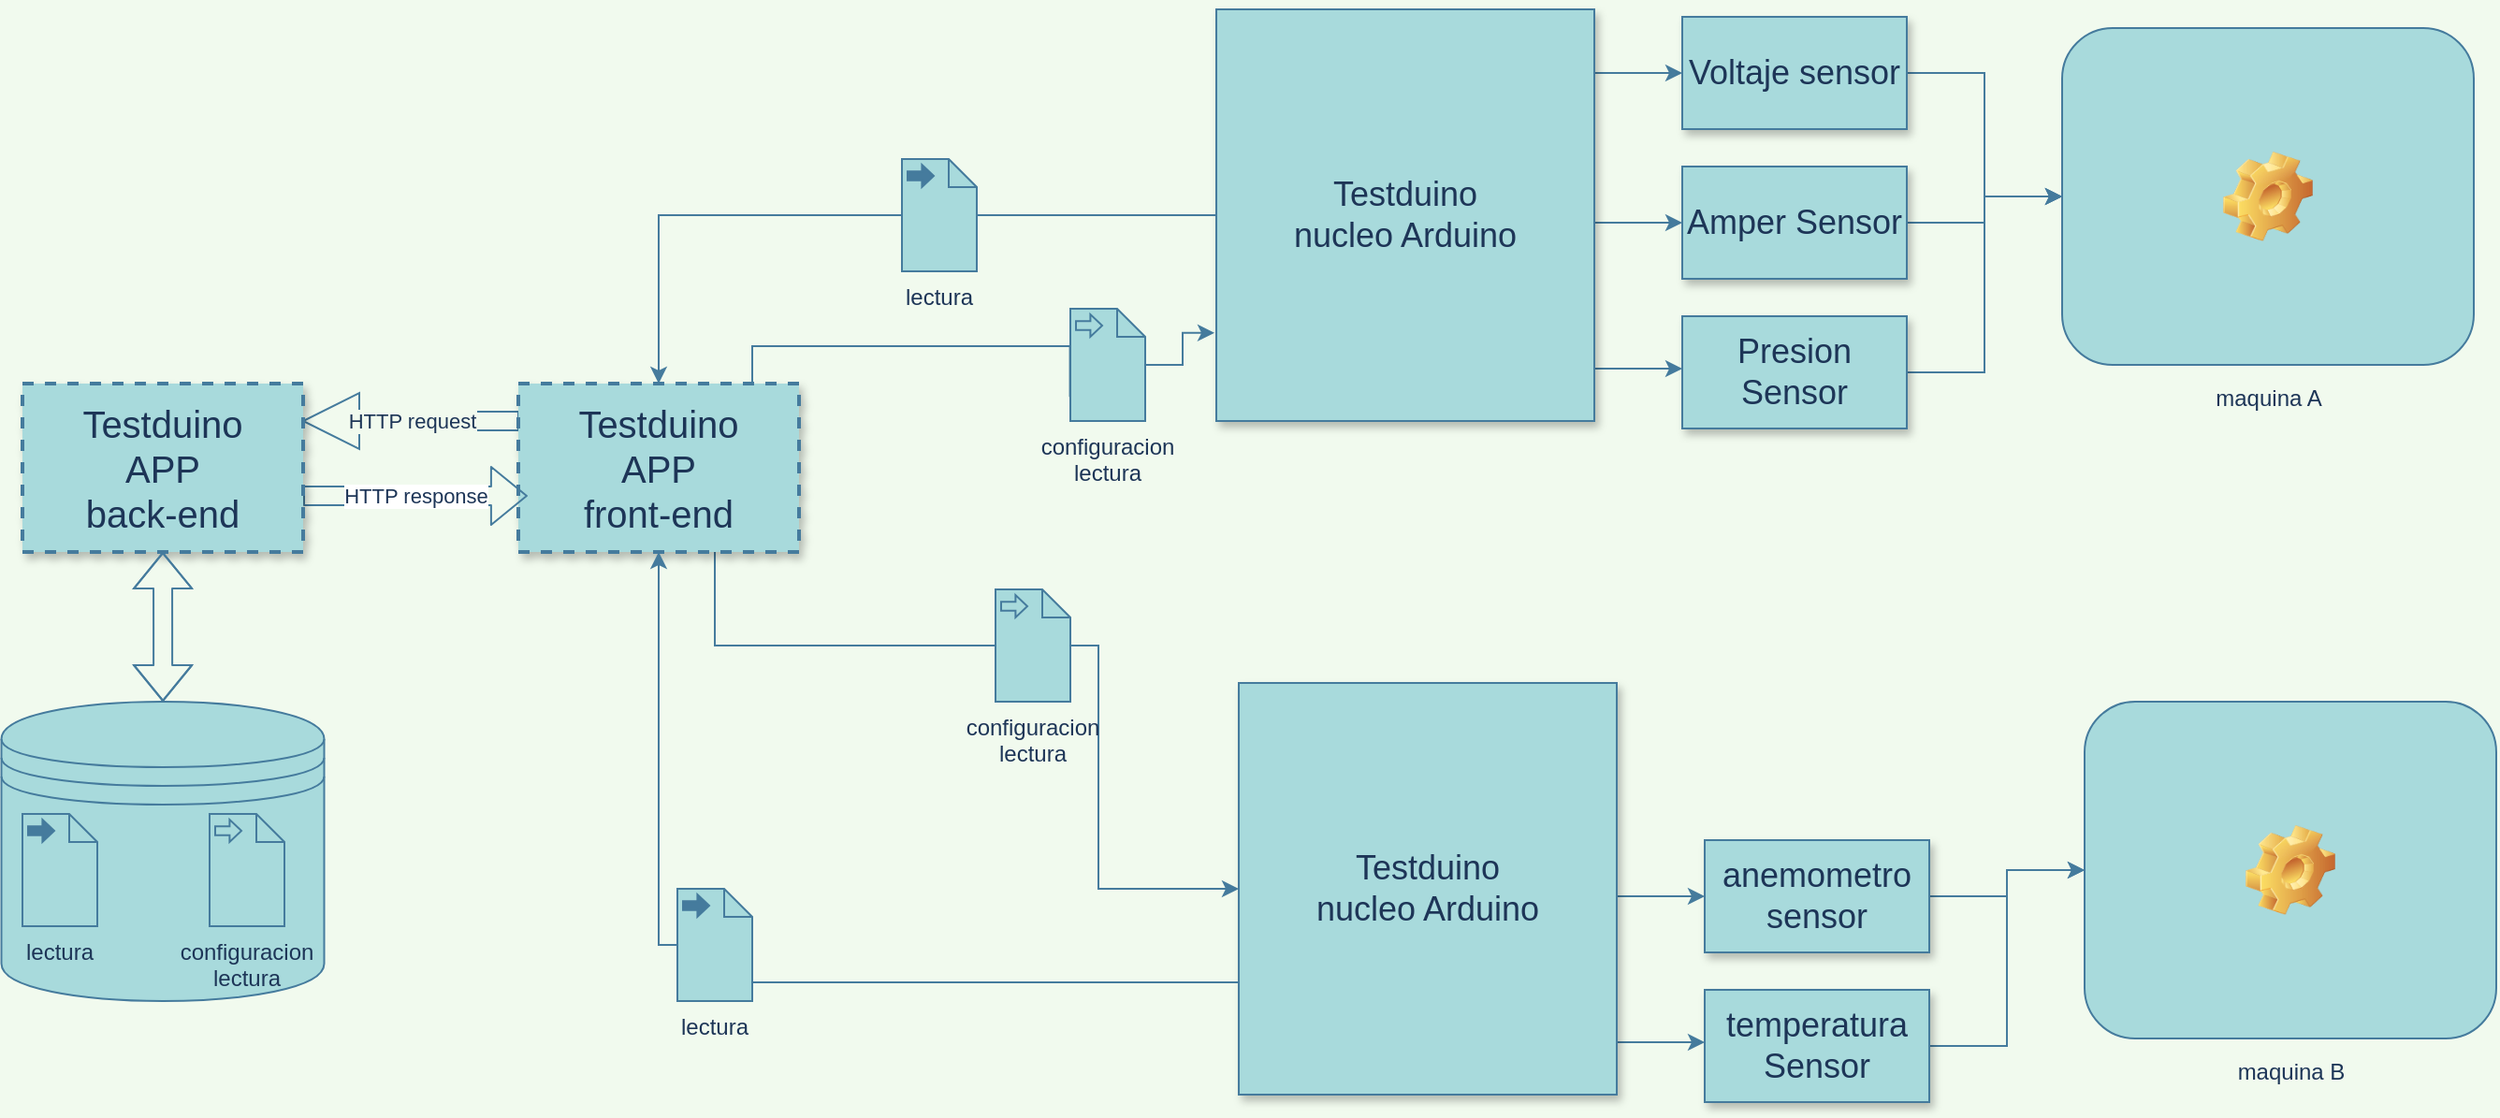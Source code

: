 <mxfile version="15.5.9" type="device"><diagram name="Page-1" id="90a13364-a465-7bf4-72fc-28e22215d7a0"><mxGraphModel dx="2031" dy="1111" grid="1" gridSize="10" guides="1" tooltips="1" connect="1" arrows="1" fold="1" page="1" pageScale="1.5" pageWidth="1169" pageHeight="826" background="#F1FAEE" math="0" shadow="0"><root><mxCell id="0" style=";html=1;"/><mxCell id="1" style=";html=1;" parent="0"/><mxCell id="YNgnoucyA5noIwUSpik4-16" style="edgeStyle=orthogonalEdgeStyle;rounded=0;orthogonalLoop=1;jettySize=auto;html=1;entryX=-0.005;entryY=0.786;entryDx=0;entryDy=0;entryPerimeter=0;startArrow=none;strokeColor=#457B9D;fontColor=#1D3557;labelBackgroundColor=#F1FAEE;" parent="1" source="YNgnoucyA5noIwUSpik4-17" target="3a17f1ce550125da-2" edge="1"><mxGeometry relative="1" as="geometry"/></mxCell><mxCell id="YNgnoucyA5noIwUSpik4-24" style="edgeStyle=orthogonalEdgeStyle;rounded=0;orthogonalLoop=1;jettySize=auto;html=1;entryX=0;entryY=0.5;entryDx=0;entryDy=0;strokeColor=#457B9D;fontColor=#1D3557;labelBackgroundColor=#F1FAEE;" parent="1" source="3a17f1ce550125da-1" target="YNgnoucyA5noIwUSpik4-7" edge="1"><mxGeometry relative="1" as="geometry"><Array as="points"><mxPoint x="520" y="780"/><mxPoint x="725" y="780"/><mxPoint x="725" y="910"/></Array></mxGeometry></mxCell><mxCell id="YNgnoucyA5noIwUSpik4-27" value="HTTP request" style="edgeStyle=orthogonalEdgeStyle;rounded=0;orthogonalLoop=1;jettySize=auto;html=1;shape=arrow;strokeColor=#457B9D;fontColor=#1D3557;labelBackgroundColor=#F1FAEE;" parent="1" source="3a17f1ce550125da-1" target="YNgnoucyA5noIwUSpik4-26" edge="1"><mxGeometry relative="1" as="geometry"><Array as="points"><mxPoint x="380" y="660"/><mxPoint x="380" y="660"/></Array></mxGeometry></mxCell><mxCell id="3a17f1ce550125da-1" value="Testduino &lt;br&gt;APP&lt;br&gt;front-end" style="whiteSpace=wrap;html=1;shadow=1;fontSize=20;fillColor=#A8DADC;strokeColor=#457B9D;strokeWidth=2;dashed=1;fontColor=#1D3557;" parent="1" vertex="1"><mxGeometry x="415" y="640" width="150" height="90" as="geometry"/></mxCell><mxCell id="3a17f1ce550125da-13" style="edgeStyle=elbowEdgeStyle;rounded=0;html=1;startArrow=none;startFill=0;jettySize=auto;orthogonalLoop=1;fontSize=18;elbow=vertical;strokeColor=#457B9D;fontColor=#1D3557;labelBackgroundColor=#F1FAEE;" parent="1" source="3a17f1ce550125da-2" target="3a17f1ce550125da-4" edge="1"><mxGeometry relative="1" as="geometry"/></mxCell><mxCell id="3a17f1ce550125da-14" style="edgeStyle=elbowEdgeStyle;rounded=0;html=1;startArrow=none;startFill=0;jettySize=auto;orthogonalLoop=1;fontSize=18;elbow=vertical;strokeColor=#457B9D;fontColor=#1D3557;labelBackgroundColor=#F1FAEE;" parent="1" source="3a17f1ce550125da-2" target="3a17f1ce550125da-5" edge="1"><mxGeometry relative="1" as="geometry"/></mxCell><mxCell id="3a17f1ce550125da-15" style="edgeStyle=elbowEdgeStyle;rounded=0;html=1;startArrow=none;startFill=0;jettySize=auto;orthogonalLoop=1;fontSize=18;elbow=vertical;strokeColor=#457B9D;fontColor=#1D3557;labelBackgroundColor=#F1FAEE;" parent="1" source="3a17f1ce550125da-2" target="3a17f1ce550125da-6" edge="1"><mxGeometry relative="1" as="geometry"/></mxCell><mxCell id="BH-kmxq9h-ZVkTpcOKqv-1" value="" style="edgeStyle=orthogonalEdgeStyle;rounded=0;orthogonalLoop=1;jettySize=auto;html=1;startArrow=none;strokeColor=#457B9D;fontColor=#1D3557;labelBackgroundColor=#F1FAEE;" parent="1" source="YNgnoucyA5noIwUSpik4-19" target="3a17f1ce550125da-1" edge="1"><mxGeometry relative="1" as="geometry"/></mxCell><mxCell id="3a17f1ce550125da-2" value="Testduino&lt;br&gt;nucleo Arduino" style="whiteSpace=wrap;html=1;shadow=1;fontSize=18;fillColor=#A8DADC;strokeColor=#457B9D;fontColor=#1D3557;" parent="1" vertex="1"><mxGeometry x="788" y="440" width="202" height="220" as="geometry"/></mxCell><mxCell id="YNgnoucyA5noIwUSpik4-1" value="" style="edgeStyle=orthogonalEdgeStyle;rounded=0;orthogonalLoop=1;jettySize=auto;html=1;strokeColor=#457B9D;fontColor=#1D3557;labelBackgroundColor=#F1FAEE;" parent="1" source="3a17f1ce550125da-4" target="BH-kmxq9h-ZVkTpcOKqv-2" edge="1"><mxGeometry relative="1" as="geometry"/></mxCell><mxCell id="3a17f1ce550125da-4" value="Voltaje sensor" style="whiteSpace=wrap;html=1;shadow=1;fontSize=18;fillColor=#A8DADC;strokeColor=#457B9D;fontColor=#1D3557;" parent="1" vertex="1"><mxGeometry x="1037" y="444" width="120" height="60" as="geometry"/></mxCell><mxCell id="YNgnoucyA5noIwUSpik4-2" value="" style="edgeStyle=orthogonalEdgeStyle;rounded=0;orthogonalLoop=1;jettySize=auto;html=1;strokeColor=#457B9D;fontColor=#1D3557;labelBackgroundColor=#F1FAEE;" parent="1" source="3a17f1ce550125da-5" target="BH-kmxq9h-ZVkTpcOKqv-2" edge="1"><mxGeometry relative="1" as="geometry"/></mxCell><mxCell id="3a17f1ce550125da-5" value="Amper Sensor" style="whiteSpace=wrap;html=1;shadow=1;fontSize=18;fillColor=#A8DADC;strokeColor=#457B9D;fontColor=#1D3557;" parent="1" vertex="1"><mxGeometry x="1037" y="524" width="120" height="60" as="geometry"/></mxCell><mxCell id="YNgnoucyA5noIwUSpik4-3" value="" style="edgeStyle=orthogonalEdgeStyle;rounded=0;orthogonalLoop=1;jettySize=auto;html=1;strokeColor=#457B9D;fontColor=#1D3557;labelBackgroundColor=#F1FAEE;" parent="1" source="3a17f1ce550125da-6" target="BH-kmxq9h-ZVkTpcOKqv-2" edge="1"><mxGeometry relative="1" as="geometry"/></mxCell><mxCell id="3a17f1ce550125da-6" value="Presion Sensor" style="whiteSpace=wrap;html=1;shadow=1;fontSize=18;fillColor=#A8DADC;strokeColor=#457B9D;fontColor=#1D3557;" parent="1" vertex="1"><mxGeometry x="1037" y="604" width="120" height="60" as="geometry"/></mxCell><mxCell id="3a17f1ce550125da-18" style="edgeStyle=elbowEdgeStyle;rounded=0;html=1;startArrow=none;startFill=0;jettySize=auto;orthogonalLoop=1;fontSize=18;elbow=vertical;strokeColor=#457B9D;fontColor=#1D3557;labelBackgroundColor=#F1FAEE;" parent="1" edge="1"><mxGeometry relative="1" as="geometry"><mxPoint x="717" y="834" as="sourcePoint"/></mxGeometry></mxCell><mxCell id="BH-kmxq9h-ZVkTpcOKqv-2" value="maquina A" style="icon;html=1;image=img/clipart/Gear_128x128.png;fillColor=#A8DADC;strokeColor=#457B9D;fontColor=#1D3557;labelBackgroundColor=#F1FAEE;" parent="1" vertex="1"><mxGeometry x="1240" y="450" width="220" height="180" as="geometry"/></mxCell><mxCell id="YNgnoucyA5noIwUSpik4-5" style="edgeStyle=elbowEdgeStyle;rounded=0;html=1;startArrow=none;startFill=0;jettySize=auto;orthogonalLoop=1;fontSize=18;elbow=vertical;strokeColor=#457B9D;fontColor=#1D3557;labelBackgroundColor=#F1FAEE;" parent="1" source="YNgnoucyA5noIwUSpik4-7" target="YNgnoucyA5noIwUSpik4-11" edge="1"><mxGeometry relative="1" as="geometry"/></mxCell><mxCell id="YNgnoucyA5noIwUSpik4-6" style="edgeStyle=elbowEdgeStyle;rounded=0;html=1;startArrow=none;startFill=0;jettySize=auto;orthogonalLoop=1;fontSize=18;elbow=vertical;strokeColor=#457B9D;fontColor=#1D3557;labelBackgroundColor=#F1FAEE;" parent="1" source="YNgnoucyA5noIwUSpik4-7" target="YNgnoucyA5noIwUSpik4-13" edge="1"><mxGeometry relative="1" as="geometry"/></mxCell><mxCell id="YNgnoucyA5noIwUSpik4-15" value="" style="edgeStyle=orthogonalEdgeStyle;rounded=0;orthogonalLoop=1;jettySize=auto;html=1;startArrow=none;strokeColor=#457B9D;fontColor=#1D3557;labelBackgroundColor=#F1FAEE;" parent="1" source="YNgnoucyA5noIwUSpik4-22" target="3a17f1ce550125da-1" edge="1"><mxGeometry relative="1" as="geometry"><Array as="points"><mxPoint x="490" y="940"/></Array></mxGeometry></mxCell><mxCell id="YNgnoucyA5noIwUSpik4-7" value="Testduino&lt;br&gt;nucleo Arduino" style="whiteSpace=wrap;html=1;shadow=1;fontSize=18;fillColor=#A8DADC;strokeColor=#457B9D;fontColor=#1D3557;" parent="1" vertex="1"><mxGeometry x="800" y="800" width="202" height="220" as="geometry"/></mxCell><mxCell id="YNgnoucyA5noIwUSpik4-10" value="" style="edgeStyle=orthogonalEdgeStyle;rounded=0;orthogonalLoop=1;jettySize=auto;html=1;strokeColor=#457B9D;fontColor=#1D3557;labelBackgroundColor=#F1FAEE;" parent="1" source="YNgnoucyA5noIwUSpik4-11" target="YNgnoucyA5noIwUSpik4-14" edge="1"><mxGeometry relative="1" as="geometry"/></mxCell><mxCell id="YNgnoucyA5noIwUSpik4-11" value="anemometro sensor" style="whiteSpace=wrap;html=1;shadow=1;fontSize=18;fillColor=#A8DADC;strokeColor=#457B9D;fontColor=#1D3557;" parent="1" vertex="1"><mxGeometry x="1049" y="884" width="120" height="60" as="geometry"/></mxCell><mxCell id="YNgnoucyA5noIwUSpik4-12" value="" style="edgeStyle=orthogonalEdgeStyle;rounded=0;orthogonalLoop=1;jettySize=auto;html=1;strokeColor=#457B9D;fontColor=#1D3557;labelBackgroundColor=#F1FAEE;" parent="1" source="YNgnoucyA5noIwUSpik4-13" target="YNgnoucyA5noIwUSpik4-14" edge="1"><mxGeometry relative="1" as="geometry"/></mxCell><mxCell id="YNgnoucyA5noIwUSpik4-13" value="temperatura Sensor" style="whiteSpace=wrap;html=1;shadow=1;fontSize=18;fillColor=#A8DADC;strokeColor=#457B9D;fontColor=#1D3557;" parent="1" vertex="1"><mxGeometry x="1049" y="964" width="120" height="60" as="geometry"/></mxCell><mxCell id="YNgnoucyA5noIwUSpik4-14" value="maquina B&lt;br&gt;" style="icon;html=1;image=img/clipart/Gear_128x128.png;fillColor=#A8DADC;strokeColor=#457B9D;fontColor=#1D3557;labelBackgroundColor=#F1FAEE;" parent="1" vertex="1"><mxGeometry x="1252" y="810" width="220" height="180" as="geometry"/></mxCell><mxCell id="YNgnoucyA5noIwUSpik4-17" value="configuracion lectura&lt;br&gt;" style="shape=mxgraph.bpmn.data;labelPosition=center;verticalLabelPosition=bottom;align=center;verticalAlign=top;whiteSpace=wrap;size=15;html=1;bpmnTransferType=input;fillColor=#A8DADC;strokeColor=#457B9D;fontColor=#1D3557;" parent="1" vertex="1"><mxGeometry x="710" y="600" width="40" height="60" as="geometry"/></mxCell><mxCell id="YNgnoucyA5noIwUSpik4-18" value="" style="edgeStyle=orthogonalEdgeStyle;rounded=0;orthogonalLoop=1;jettySize=auto;html=1;entryX=-0.005;entryY=0.786;entryDx=0;entryDy=0;entryPerimeter=0;endArrow=none;strokeColor=#457B9D;fontColor=#1D3557;labelBackgroundColor=#F1FAEE;" parent="1" source="3a17f1ce550125da-1" target="YNgnoucyA5noIwUSpik4-17" edge="1"><mxGeometry relative="1" as="geometry"><mxPoint x="660" y="700" as="sourcePoint"/><mxPoint x="786.99" y="612.92" as="targetPoint"/><Array as="points"><mxPoint x="540" y="620"/><mxPoint x="710" y="620"/></Array></mxGeometry></mxCell><mxCell id="YNgnoucyA5noIwUSpik4-19" value="lectura&lt;br&gt;" style="shape=mxgraph.bpmn.data;labelPosition=center;verticalLabelPosition=bottom;align=center;verticalAlign=top;whiteSpace=wrap;size=15;html=1;bpmnTransferType=output;fillColor=#A8DADC;strokeColor=#457B9D;fontColor=#1D3557;" parent="1" vertex="1"><mxGeometry x="620" y="520" width="40" height="60" as="geometry"/></mxCell><mxCell id="YNgnoucyA5noIwUSpik4-20" value="" style="edgeStyle=orthogonalEdgeStyle;rounded=0;orthogonalLoop=1;jettySize=auto;html=1;endArrow=none;strokeColor=#457B9D;fontColor=#1D3557;labelBackgroundColor=#F1FAEE;" parent="1" source="3a17f1ce550125da-2" target="YNgnoucyA5noIwUSpik4-19" edge="1"><mxGeometry relative="1" as="geometry"><mxPoint x="788" y="550" as="sourcePoint"/><mxPoint x="585" y="670" as="targetPoint"/></mxGeometry></mxCell><mxCell id="YNgnoucyA5noIwUSpik4-22" value="lectura&lt;br&gt;" style="shape=mxgraph.bpmn.data;labelPosition=center;verticalLabelPosition=bottom;align=center;verticalAlign=top;whiteSpace=wrap;size=15;html=1;bpmnTransferType=output;fillColor=#A8DADC;strokeColor=#457B9D;fontColor=#1D3557;" parent="1" vertex="1"><mxGeometry x="500" y="910" width="40" height="60" as="geometry"/></mxCell><mxCell id="YNgnoucyA5noIwUSpik4-23" value="" style="edgeStyle=orthogonalEdgeStyle;rounded=0;orthogonalLoop=1;jettySize=auto;html=1;endArrow=none;strokeColor=#457B9D;fontColor=#1D3557;labelBackgroundColor=#F1FAEE;" parent="1" source="YNgnoucyA5noIwUSpik4-7" target="YNgnoucyA5noIwUSpik4-22" edge="1"><mxGeometry relative="1" as="geometry"><mxPoint x="790" y="880" as="sourcePoint"/><mxPoint x="585" y="730" as="targetPoint"/><Array as="points"><mxPoint x="600" y="960"/><mxPoint x="600" y="960"/></Array></mxGeometry></mxCell><mxCell id="YNgnoucyA5noIwUSpik4-25" value="configuracion lectura&lt;br&gt;" style="shape=mxgraph.bpmn.data;labelPosition=center;verticalLabelPosition=bottom;align=center;verticalAlign=top;whiteSpace=wrap;size=15;html=1;bpmnTransferType=input;fillColor=#A8DADC;strokeColor=#457B9D;fontColor=#1D3557;" parent="1" vertex="1"><mxGeometry x="670" y="750" width="40" height="60" as="geometry"/></mxCell><mxCell id="YNgnoucyA5noIwUSpik4-28" value="HTTP response" style="rounded=1;sketch=0;orthogonalLoop=1;jettySize=auto;html=1;entryX=0.033;entryY=0.667;entryDx=0;entryDy=0;entryPerimeter=0;fontColor=#1D3557;strokeColor=#457B9D;fillColor=none;shape=flexArrow;edgeStyle=elbowEdgeStyle;elbow=vertical;" parent="1" source="YNgnoucyA5noIwUSpik4-26" target="3a17f1ce550125da-1" edge="1"><mxGeometry relative="1" as="geometry"/></mxCell><mxCell id="YNgnoucyA5noIwUSpik4-26" value="Testduino &lt;br&gt;APP&lt;br&gt;back-end" style="whiteSpace=wrap;html=1;shadow=1;fontSize=20;fillColor=#A8DADC;strokeColor=#457B9D;strokeWidth=2;dashed=1;fontColor=#1D3557;" parent="1" vertex="1"><mxGeometry x="150" y="640" width="150" height="90" as="geometry"/></mxCell><mxCell id="YNgnoucyA5noIwUSpik4-31" value="" style="edgeStyle=orthogonalEdgeStyle;rounded=1;sketch=0;orthogonalLoop=1;jettySize=auto;elbow=vertical;html=1;fontColor=#1D3557;strokeColor=#457B9D;fillColor=none;gradientColor=none;startArrow=classic;startFill=1;shape=flexArrow;" parent="1" source="YNgnoucyA5noIwUSpik4-30" target="YNgnoucyA5noIwUSpik4-26" edge="1"><mxGeometry relative="1" as="geometry"/></mxCell><mxCell id="YNgnoucyA5noIwUSpik4-30" value="" style="shape=datastore;whiteSpace=wrap;html=1;labelPosition=center;verticalLabelPosition=bottom;align=center;verticalAlign=top;rounded=0;sketch=0;fontColor=#1D3557;strokeColor=#457B9D;fillColor=#A8DADC;" parent="1" vertex="1"><mxGeometry x="138.75" y="810" width="172.5" height="160" as="geometry"/></mxCell><mxCell id="YNgnoucyA5noIwUSpik4-40" value="lectura&lt;br&gt;" style="shape=mxgraph.bpmn.data;labelPosition=center;verticalLabelPosition=bottom;align=center;verticalAlign=top;whiteSpace=wrap;size=15;html=1;bpmnTransferType=output;fillColor=#A8DADC;strokeColor=#457B9D;fontColor=#1D3557;" parent="1" vertex="1"><mxGeometry x="150" y="870" width="40" height="60" as="geometry"/></mxCell><mxCell id="YNgnoucyA5noIwUSpik4-41" value="configuracion lectura&lt;br&gt;" style="shape=mxgraph.bpmn.data;labelPosition=center;verticalLabelPosition=bottom;align=center;verticalAlign=top;whiteSpace=wrap;size=15;html=1;bpmnTransferType=input;fillColor=#A8DADC;strokeColor=#457B9D;fontColor=#1D3557;" parent="1" vertex="1"><mxGeometry x="250" y="870" width="40" height="60" as="geometry"/></mxCell></root></mxGraphModel></diagram></mxfile>